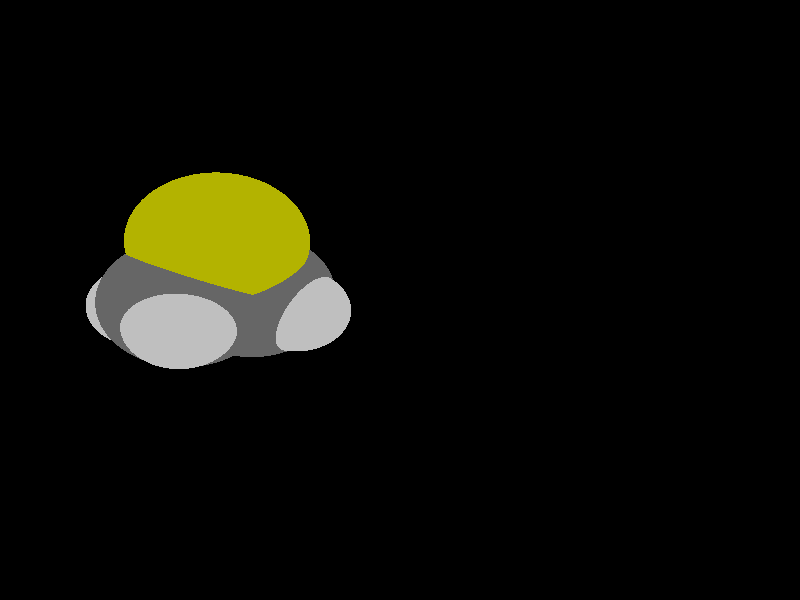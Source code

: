 global_settings {
	ambient_light rgb <0.200000002980232, 0.200000002980232, 0.200000002980232>
	max_trace_level 15
}

background { color rgb <0,0,0> }

camera {
	perspective
	location <-8.41076669040041, -19.9469003926193, 5.07453640093151>
	angle 40
	up <0.132740298180221, 0.196528337429948, 0.971471371593649>
	right <0.843388519718176, -0.537264265330011, -0.006550878337152> * 1
	direction <0.520649419520093, 0.82019736758077, -0.237066362369201> }

light_source {
	<4.18819767248829, -18.864367653942, 15.4629423957054>
	color rgb <1, 1, 1>
	fade_distance 33.9153310181922
	fade_power 0
	spotlight
	area_light <20, 0, 0>, <0, 0, 20>, 20, 20
	circular
	orient
	point_at <-4.18819767248829, 18.864367653942, -15.4629423957054>
}

light_source {
	<-5.45134527145394, 16.5757778019213, 9.6105444493925>
	color rgb <0.300000011920929, 0.300000011920929, 0.300000011920929> shadowless
	fade_distance 33.9153310181922
	fade_power 0
	parallel
	point_at <5.45134527145394, -16.5757778019213, -9.6105444493925>
}

#default {
	finish {ambient 0.5 diffuse 1 specular 0.2 roughness .01 metallic 1}
}

union {
cylinder {
	<-0.719426078463597, 0.0889886634199386, -0.0958470413801059>, 	<-0.376810376571375, 0.0520177788740107, 0.608615715341307>, 0.075
	pigment { rgbt <0.400000005960464, 0.400000005960464, 0.400000005960464, 0> }
}
cylinder {
	<-0.376810376571375, 0.0520177788740107, 0.608615715341307>, 	<0.0342208010204831, 0.00766433527058319, 1.45374965072614>, 0.075
	pigment { rgbt <0.699999988079071, 0.699999988079071, 0, 0> }
}
cylinder {
	<-0.719426078463597, 0.0889886634199386, -0.0958470413801059>, 	<0.0280289402695512, 0.121646289681419, -0.0967818473861745>, 0.075
	pigment { rgbt <0.400000005960464, 0.400000005960464, 0.400000005960464, 0> }
}
cylinder {
	<0.0280289402695512, 0.121646289681419, -0.0967818473861745>, 	<0.7754839590027, 0.1543039159429, -0.0977166533922431>, 0.075
	pigment { rgbt <0.400000005960464, 0.400000005960464, 0.400000005960464, 0> }
}
cylinder {
	<0.0342208010204831, 0.00766433527058319, 1.45374965072614>, 	<0.43848573815388, 0.0876376082214885, 0.607621765986385>, 0.075
	pigment { rgbt <0.699999988079071, 0.699999988079071, 0, 0> }
}
cylinder {
	<0.43848573815388, 0.0876376082214885, 0.607621765986385>, 	<0.7754839590027, 0.1543039159429, -0.0977166533922431>, 0.075
	pigment { rgbt <0.400000005960464, 0.400000005960464, 0.400000005960464, 0> }
}
cylinder {
	<-0.719426078463597, 0.0889886634199386, -0.0958470413801059>, 	<-1.05957714115246, 0.643887433208775, -0.221097811708217>, 0.075
	pigment { rgbt <0.400000005960464, 0.400000005960464, 0.400000005960464, 0> }
}
cylinder {
	<-1.05957714115246, 0.643887433208775, -0.221097811708217>, 	<-1.27501973438186, 0.995345485399145, -0.30042830255002>, 0.075
	pigment { rgbt <0.75, 0.75, 0.75, 0> }
}
cylinder {
	<-0.719426078463597, 0.0889886634199386, -0.0958470413801059>, 	<-1.01105775156042, -0.46895492988929, -0.303098233697126>, 0.075
	pigment { rgbt <0.400000005960464, 0.400000005960464, 0.400000005960464, 0> }
}
cylinder {
	<-1.01105775156042, -0.46895492988929, -0.303098233697126>, 	<-1.19576945966271, -0.822341491268234, -0.434365600278405>, 0.075
	pigment { rgbt <0.75, 0.75, 0.75, 0> }
}
cylinder {
	<0.7754839590027, 0.1543039159429, -0.0977166533922431>, 	<1.06570766466953, 0.736785240766065, -0.223304647591977>, 0.075
	pigment { rgbt <0.400000005960464, 0.400000005960464, 0.400000005960464, 0> }
}
cylinder {
	<1.06570766466953, 0.736785240766065, -0.223304647591977>, 	<1.24952560488298, 1.10570933363364, -0.302847861873158>, 0.075
	pigment { rgbt <0.75, 0.75, 0.75, 0> }
}
cylinder {
	<0.7754839590027, 0.1543039159429, -0.0977166533922431>, 	<1.11423362951702, -0.376203273364765, -0.305315828053795>, 0.075
	pigment { rgbt <0.400000005960464, 0.400000005960464, 0.400000005960464, 0> }
}
cylinder {
	<1.11423362951702, -0.376203273364765, -0.305315828053795>, 	<1.32878628440955, -0.712208695105018, -0.436802167241988>, 0.075
	pigment { rgbt <0.75, 0.75, 0.75, 0> }
}
sphere {
	<-0.719426078463597, 0.0889886634199386, -0.0958470413801059>, 0.4104
	pigment { rgbt <0.400000005960464, 0.400000005960464, 0.400000005960464,0> }
}
sphere {
	<0.0342208010204831, 0.00766433527058319, 1.45374965072614>, 0.567
	pigment { rgbt <0.699999988079071, 0.699999988079071, 0,0> }
}
sphere {
	<0.7754839590027, 0.1543039159429, -0.0977166533922431>, 0.4104
	pigment { rgbt <0.400000005960464, 0.400000005960464, 0.400000005960464,0> }
}
sphere {
	<-1.27501973438186, 0.995345485399145, -0.30042830255002>, 0.1674
	pigment { rgbt <0.75, 0.75, 0.75,0> }
}
sphere {
	<-1.19576945966271, -0.822341491268234, -0.434365600278405>, 0.1674
	pigment { rgbt <0.75, 0.75, 0.75,0> }
}
sphere {
	<1.24952560488298, 1.10570933363364, -0.302847861873158>, 0.1674
	pigment { rgbt <0.75, 0.75, 0.75,0> }
}
sphere {
	<1.32878628440955, -0.712208695105018, -0.436802167241988>, 0.1674
	pigment { rgbt <0.75, 0.75, 0.75,0> }
}
}
merge {
}
union {
}
merge {
sphere {
	<-0.719426078463597, 0.0889886634199386, -0.0958470413801059>, 1.69983
	pigment { rgbt <0, 0, 0,0> }
}
sphere {
	<0.0342208010204831, 0.00766433527058319, 1.45374965072614>, 1.79982
	pigment { rgbt <0, 0, 0,0> }
}
sphere {
	<0.7754839590027, 0.1543039159429, -0.0977166533922431>, 1.69983
	pigment { rgbt <0, 0, 0,0> }
}
sphere {
	<-1.27501973438186, 0.995345485399145, -0.30042830255002>, 1.09989
	pigment { rgbt <0, 0, 0,0> }
}
sphere {
	<-1.19576945966271, -0.822341491268234, -0.434365600278405>, 1.09989
	pigment { rgbt <0, 0, 0,0> }
}
sphere {
	<1.24952560488298, 1.10570933363364, -0.302847861873158>, 1.09989
	pigment { rgbt <0, 0, 0,0> }
}
sphere {
	<1.32878628440955, -0.712208695105018, -0.436802167241988>, 1.09989
	pigment { rgbt <0, 0, 0,0> }
}
sphere {
	<-0.719426078463597, 0.0889886634199386, -0.0958470413801059>, 1.7
	pigment { rgbt <0.400000005960464, 0.400000005960464, 0.400000005960464,0.350000023841858> }
}
sphere {
	<0.0342208010204831, 0.00766433527058319, 1.45374965072614>, 1.8
	pigment { rgbt <0.699999988079071, 0.699999988079071, 0,0.350000023841858> }
}
sphere {
	<0.7754839590027, 0.1543039159429, -0.0977166533922431>, 1.7
	pigment { rgbt <0.400000005960464, 0.400000005960464, 0.400000005960464,0.350000023841858> }
}
sphere {
	<-1.27501973438186, 0.995345485399145, -0.30042830255002>, 1.1
	pigment { rgbt <0.75, 0.75, 0.75,0.350000023841858> }
}
sphere {
	<-1.19576945966271, -0.822341491268234, -0.434365600278405>, 1.1
	pigment { rgbt <0.75, 0.75, 0.75,0.350000023841858> }
}
sphere {
	<1.24952560488298, 1.10570933363364, -0.302847861873158>, 1.1
	pigment { rgbt <0.75, 0.75, 0.75,0.350000023841858> }
}
sphere {
	<1.32878628440955, -0.712208695105018, -0.436802167241988>, 1.1
	pigment { rgbt <0.75, 0.75, 0.75,0.350000023841858> }
}
}
